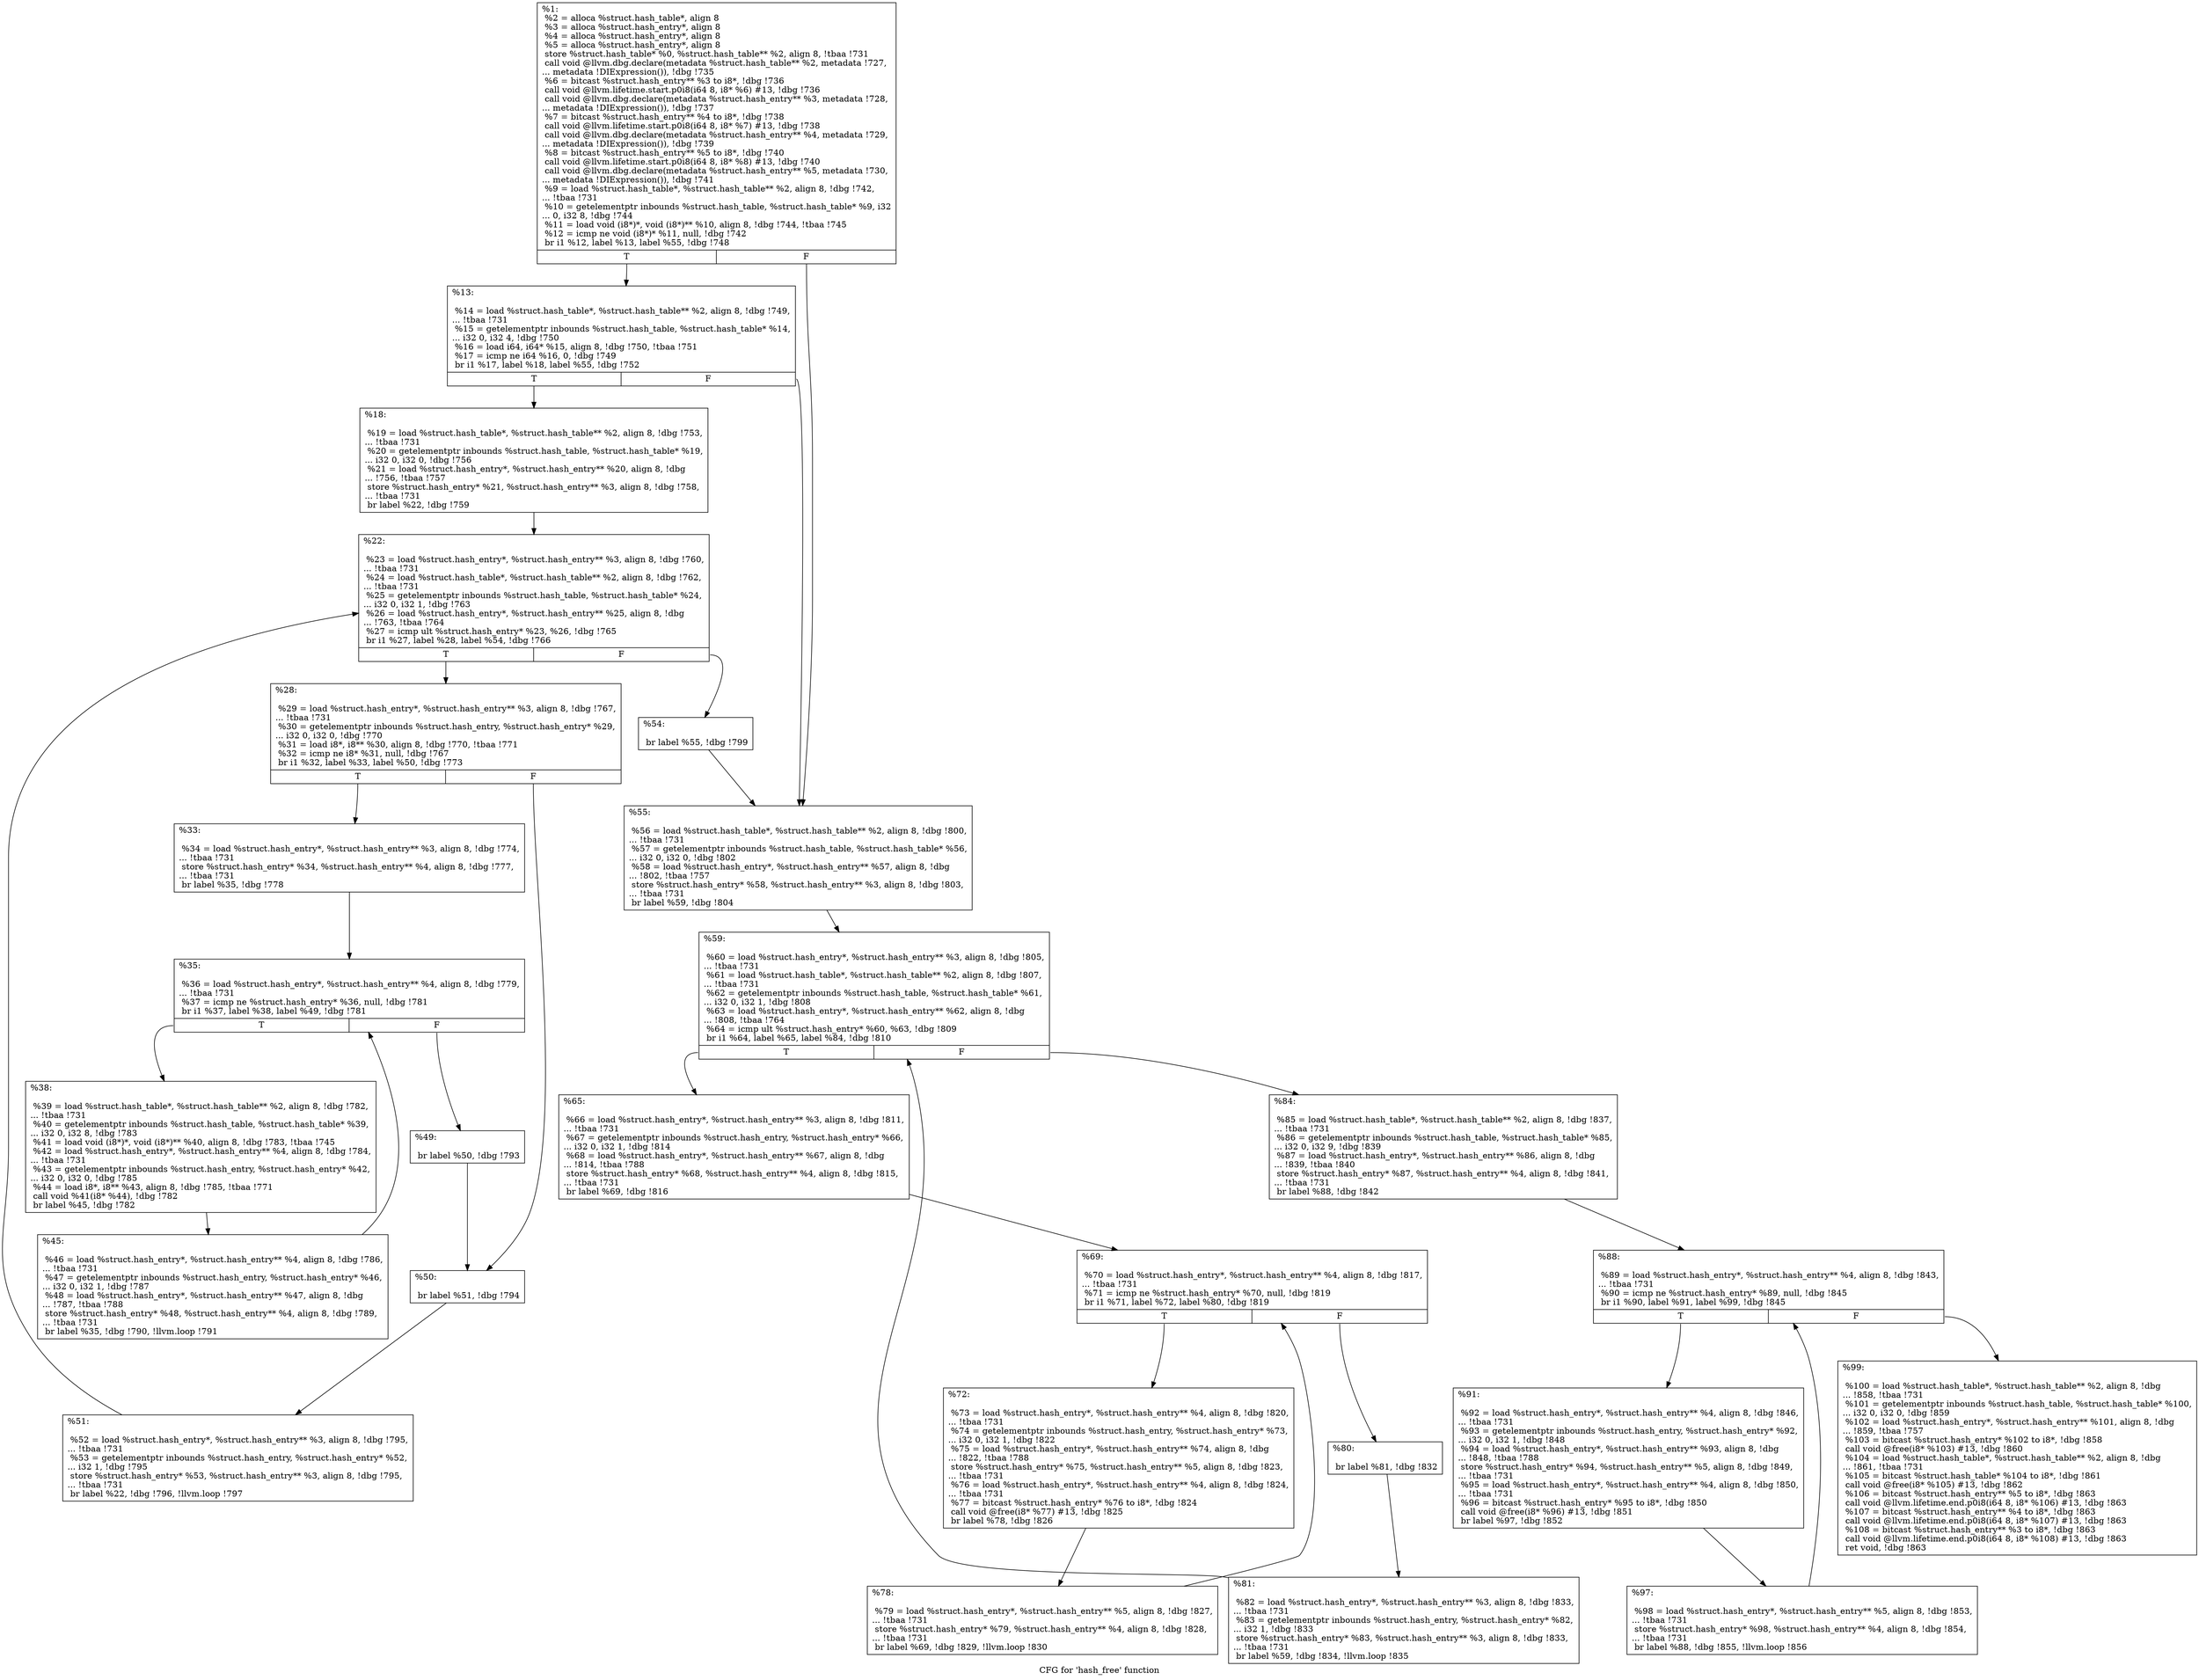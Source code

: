 digraph "CFG for 'hash_free' function" {
	label="CFG for 'hash_free' function";

	Node0x24f57e0 [shape=record,label="{%1:\l  %2 = alloca %struct.hash_table*, align 8\l  %3 = alloca %struct.hash_entry*, align 8\l  %4 = alloca %struct.hash_entry*, align 8\l  %5 = alloca %struct.hash_entry*, align 8\l  store %struct.hash_table* %0, %struct.hash_table** %2, align 8, !tbaa !731\l  call void @llvm.dbg.declare(metadata %struct.hash_table** %2, metadata !727,\l... metadata !DIExpression()), !dbg !735\l  %6 = bitcast %struct.hash_entry** %3 to i8*, !dbg !736\l  call void @llvm.lifetime.start.p0i8(i64 8, i8* %6) #13, !dbg !736\l  call void @llvm.dbg.declare(metadata %struct.hash_entry** %3, metadata !728,\l... metadata !DIExpression()), !dbg !737\l  %7 = bitcast %struct.hash_entry** %4 to i8*, !dbg !738\l  call void @llvm.lifetime.start.p0i8(i64 8, i8* %7) #13, !dbg !738\l  call void @llvm.dbg.declare(metadata %struct.hash_entry** %4, metadata !729,\l... metadata !DIExpression()), !dbg !739\l  %8 = bitcast %struct.hash_entry** %5 to i8*, !dbg !740\l  call void @llvm.lifetime.start.p0i8(i64 8, i8* %8) #13, !dbg !740\l  call void @llvm.dbg.declare(metadata %struct.hash_entry** %5, metadata !730,\l... metadata !DIExpression()), !dbg !741\l  %9 = load %struct.hash_table*, %struct.hash_table** %2, align 8, !dbg !742,\l... !tbaa !731\l  %10 = getelementptr inbounds %struct.hash_table, %struct.hash_table* %9, i32\l... 0, i32 8, !dbg !744\l  %11 = load void (i8*)*, void (i8*)** %10, align 8, !dbg !744, !tbaa !745\l  %12 = icmp ne void (i8*)* %11, null, !dbg !742\l  br i1 %12, label %13, label %55, !dbg !748\l|{<s0>T|<s1>F}}"];
	Node0x24f57e0:s0 -> Node0x24fa3c0;
	Node0x24f57e0:s1 -> Node0x24fa780;
	Node0x24fa3c0 [shape=record,label="{%13:\l\l  %14 = load %struct.hash_table*, %struct.hash_table** %2, align 8, !dbg !749,\l... !tbaa !731\l  %15 = getelementptr inbounds %struct.hash_table, %struct.hash_table* %14,\l... i32 0, i32 4, !dbg !750\l  %16 = load i64, i64* %15, align 8, !dbg !750, !tbaa !751\l  %17 = icmp ne i64 %16, 0, !dbg !749\l  br i1 %17, label %18, label %55, !dbg !752\l|{<s0>T|<s1>F}}"];
	Node0x24fa3c0:s0 -> Node0x24fa410;
	Node0x24fa3c0:s1 -> Node0x24fa780;
	Node0x24fa410 [shape=record,label="{%18:\l\l  %19 = load %struct.hash_table*, %struct.hash_table** %2, align 8, !dbg !753,\l... !tbaa !731\l  %20 = getelementptr inbounds %struct.hash_table, %struct.hash_table* %19,\l... i32 0, i32 0, !dbg !756\l  %21 = load %struct.hash_entry*, %struct.hash_entry** %20, align 8, !dbg\l... !756, !tbaa !757\l  store %struct.hash_entry* %21, %struct.hash_entry** %3, align 8, !dbg !758,\l... !tbaa !731\l  br label %22, !dbg !759\l}"];
	Node0x24fa410 -> Node0x24fa460;
	Node0x24fa460 [shape=record,label="{%22:\l\l  %23 = load %struct.hash_entry*, %struct.hash_entry** %3, align 8, !dbg !760,\l... !tbaa !731\l  %24 = load %struct.hash_table*, %struct.hash_table** %2, align 8, !dbg !762,\l... !tbaa !731\l  %25 = getelementptr inbounds %struct.hash_table, %struct.hash_table* %24,\l... i32 0, i32 1, !dbg !763\l  %26 = load %struct.hash_entry*, %struct.hash_entry** %25, align 8, !dbg\l... !763, !tbaa !764\l  %27 = icmp ult %struct.hash_entry* %23, %26, !dbg !765\l  br i1 %27, label %28, label %54, !dbg !766\l|{<s0>T|<s1>F}}"];
	Node0x24fa460:s0 -> Node0x24fa4b0;
	Node0x24fa460:s1 -> Node0x24fa730;
	Node0x24fa4b0 [shape=record,label="{%28:\l\l  %29 = load %struct.hash_entry*, %struct.hash_entry** %3, align 8, !dbg !767,\l... !tbaa !731\l  %30 = getelementptr inbounds %struct.hash_entry, %struct.hash_entry* %29,\l... i32 0, i32 0, !dbg !770\l  %31 = load i8*, i8** %30, align 8, !dbg !770, !tbaa !771\l  %32 = icmp ne i8* %31, null, !dbg !767\l  br i1 %32, label %33, label %50, !dbg !773\l|{<s0>T|<s1>F}}"];
	Node0x24fa4b0:s0 -> Node0x24fa500;
	Node0x24fa4b0:s1 -> Node0x24fa690;
	Node0x24fa500 [shape=record,label="{%33:\l\l  %34 = load %struct.hash_entry*, %struct.hash_entry** %3, align 8, !dbg !774,\l... !tbaa !731\l  store %struct.hash_entry* %34, %struct.hash_entry** %4, align 8, !dbg !777,\l... !tbaa !731\l  br label %35, !dbg !778\l}"];
	Node0x24fa500 -> Node0x24fa550;
	Node0x24fa550 [shape=record,label="{%35:\l\l  %36 = load %struct.hash_entry*, %struct.hash_entry** %4, align 8, !dbg !779,\l... !tbaa !731\l  %37 = icmp ne %struct.hash_entry* %36, null, !dbg !781\l  br i1 %37, label %38, label %49, !dbg !781\l|{<s0>T|<s1>F}}"];
	Node0x24fa550:s0 -> Node0x24fa5a0;
	Node0x24fa550:s1 -> Node0x24fa640;
	Node0x24fa5a0 [shape=record,label="{%38:\l\l  %39 = load %struct.hash_table*, %struct.hash_table** %2, align 8, !dbg !782,\l... !tbaa !731\l  %40 = getelementptr inbounds %struct.hash_table, %struct.hash_table* %39,\l... i32 0, i32 8, !dbg !783\l  %41 = load void (i8*)*, void (i8*)** %40, align 8, !dbg !783, !tbaa !745\l  %42 = load %struct.hash_entry*, %struct.hash_entry** %4, align 8, !dbg !784,\l... !tbaa !731\l  %43 = getelementptr inbounds %struct.hash_entry, %struct.hash_entry* %42,\l... i32 0, i32 0, !dbg !785\l  %44 = load i8*, i8** %43, align 8, !dbg !785, !tbaa !771\l  call void %41(i8* %44), !dbg !782\l  br label %45, !dbg !782\l}"];
	Node0x24fa5a0 -> Node0x24fa5f0;
	Node0x24fa5f0 [shape=record,label="{%45:\l\l  %46 = load %struct.hash_entry*, %struct.hash_entry** %4, align 8, !dbg !786,\l... !tbaa !731\l  %47 = getelementptr inbounds %struct.hash_entry, %struct.hash_entry* %46,\l... i32 0, i32 1, !dbg !787\l  %48 = load %struct.hash_entry*, %struct.hash_entry** %47, align 8, !dbg\l... !787, !tbaa !788\l  store %struct.hash_entry* %48, %struct.hash_entry** %4, align 8, !dbg !789,\l... !tbaa !731\l  br label %35, !dbg !790, !llvm.loop !791\l}"];
	Node0x24fa5f0 -> Node0x24fa550;
	Node0x24fa640 [shape=record,label="{%49:\l\l  br label %50, !dbg !793\l}"];
	Node0x24fa640 -> Node0x24fa690;
	Node0x24fa690 [shape=record,label="{%50:\l\l  br label %51, !dbg !794\l}"];
	Node0x24fa690 -> Node0x24fa6e0;
	Node0x24fa6e0 [shape=record,label="{%51:\l\l  %52 = load %struct.hash_entry*, %struct.hash_entry** %3, align 8, !dbg !795,\l... !tbaa !731\l  %53 = getelementptr inbounds %struct.hash_entry, %struct.hash_entry* %52,\l... i32 1, !dbg !795\l  store %struct.hash_entry* %53, %struct.hash_entry** %3, align 8, !dbg !795,\l... !tbaa !731\l  br label %22, !dbg !796, !llvm.loop !797\l}"];
	Node0x24fa6e0 -> Node0x24fa460;
	Node0x24fa730 [shape=record,label="{%54:\l\l  br label %55, !dbg !799\l}"];
	Node0x24fa730 -> Node0x24fa780;
	Node0x24fa780 [shape=record,label="{%55:\l\l  %56 = load %struct.hash_table*, %struct.hash_table** %2, align 8, !dbg !800,\l... !tbaa !731\l  %57 = getelementptr inbounds %struct.hash_table, %struct.hash_table* %56,\l... i32 0, i32 0, !dbg !802\l  %58 = load %struct.hash_entry*, %struct.hash_entry** %57, align 8, !dbg\l... !802, !tbaa !757\l  store %struct.hash_entry* %58, %struct.hash_entry** %3, align 8, !dbg !803,\l... !tbaa !731\l  br label %59, !dbg !804\l}"];
	Node0x24fa780 -> Node0x24fa7d0;
	Node0x24fa7d0 [shape=record,label="{%59:\l\l  %60 = load %struct.hash_entry*, %struct.hash_entry** %3, align 8, !dbg !805,\l... !tbaa !731\l  %61 = load %struct.hash_table*, %struct.hash_table** %2, align 8, !dbg !807,\l... !tbaa !731\l  %62 = getelementptr inbounds %struct.hash_table, %struct.hash_table* %61,\l... i32 0, i32 1, !dbg !808\l  %63 = load %struct.hash_entry*, %struct.hash_entry** %62, align 8, !dbg\l... !808, !tbaa !764\l  %64 = icmp ult %struct.hash_entry* %60, %63, !dbg !809\l  br i1 %64, label %65, label %84, !dbg !810\l|{<s0>T|<s1>F}}"];
	Node0x24fa7d0:s0 -> Node0x24fa820;
	Node0x24fa7d0:s1 -> Node0x24faa00;
	Node0x24fa820 [shape=record,label="{%65:\l\l  %66 = load %struct.hash_entry*, %struct.hash_entry** %3, align 8, !dbg !811,\l... !tbaa !731\l  %67 = getelementptr inbounds %struct.hash_entry, %struct.hash_entry* %66,\l... i32 0, i32 1, !dbg !814\l  %68 = load %struct.hash_entry*, %struct.hash_entry** %67, align 8, !dbg\l... !814, !tbaa !788\l  store %struct.hash_entry* %68, %struct.hash_entry** %4, align 8, !dbg !815,\l... !tbaa !731\l  br label %69, !dbg !816\l}"];
	Node0x24fa820 -> Node0x24fa870;
	Node0x24fa870 [shape=record,label="{%69:\l\l  %70 = load %struct.hash_entry*, %struct.hash_entry** %4, align 8, !dbg !817,\l... !tbaa !731\l  %71 = icmp ne %struct.hash_entry* %70, null, !dbg !819\l  br i1 %71, label %72, label %80, !dbg !819\l|{<s0>T|<s1>F}}"];
	Node0x24fa870:s0 -> Node0x24fa8c0;
	Node0x24fa870:s1 -> Node0x24fa960;
	Node0x24fa8c0 [shape=record,label="{%72:\l\l  %73 = load %struct.hash_entry*, %struct.hash_entry** %4, align 8, !dbg !820,\l... !tbaa !731\l  %74 = getelementptr inbounds %struct.hash_entry, %struct.hash_entry* %73,\l... i32 0, i32 1, !dbg !822\l  %75 = load %struct.hash_entry*, %struct.hash_entry** %74, align 8, !dbg\l... !822, !tbaa !788\l  store %struct.hash_entry* %75, %struct.hash_entry** %5, align 8, !dbg !823,\l... !tbaa !731\l  %76 = load %struct.hash_entry*, %struct.hash_entry** %4, align 8, !dbg !824,\l... !tbaa !731\l  %77 = bitcast %struct.hash_entry* %76 to i8*, !dbg !824\l  call void @free(i8* %77) #13, !dbg !825\l  br label %78, !dbg !826\l}"];
	Node0x24fa8c0 -> Node0x24fa910;
	Node0x24fa910 [shape=record,label="{%78:\l\l  %79 = load %struct.hash_entry*, %struct.hash_entry** %5, align 8, !dbg !827,\l... !tbaa !731\l  store %struct.hash_entry* %79, %struct.hash_entry** %4, align 8, !dbg !828,\l... !tbaa !731\l  br label %69, !dbg !829, !llvm.loop !830\l}"];
	Node0x24fa910 -> Node0x24fa870;
	Node0x24fa960 [shape=record,label="{%80:\l\l  br label %81, !dbg !832\l}"];
	Node0x24fa960 -> Node0x24fa9b0;
	Node0x24fa9b0 [shape=record,label="{%81:\l\l  %82 = load %struct.hash_entry*, %struct.hash_entry** %3, align 8, !dbg !833,\l... !tbaa !731\l  %83 = getelementptr inbounds %struct.hash_entry, %struct.hash_entry* %82,\l... i32 1, !dbg !833\l  store %struct.hash_entry* %83, %struct.hash_entry** %3, align 8, !dbg !833,\l... !tbaa !731\l  br label %59, !dbg !834, !llvm.loop !835\l}"];
	Node0x24fa9b0 -> Node0x24fa7d0;
	Node0x24faa00 [shape=record,label="{%84:\l\l  %85 = load %struct.hash_table*, %struct.hash_table** %2, align 8, !dbg !837,\l... !tbaa !731\l  %86 = getelementptr inbounds %struct.hash_table, %struct.hash_table* %85,\l... i32 0, i32 9, !dbg !839\l  %87 = load %struct.hash_entry*, %struct.hash_entry** %86, align 8, !dbg\l... !839, !tbaa !840\l  store %struct.hash_entry* %87, %struct.hash_entry** %4, align 8, !dbg !841,\l... !tbaa !731\l  br label %88, !dbg !842\l}"];
	Node0x24faa00 -> Node0x24faa50;
	Node0x24faa50 [shape=record,label="{%88:\l\l  %89 = load %struct.hash_entry*, %struct.hash_entry** %4, align 8, !dbg !843,\l... !tbaa !731\l  %90 = icmp ne %struct.hash_entry* %89, null, !dbg !845\l  br i1 %90, label %91, label %99, !dbg !845\l|{<s0>T|<s1>F}}"];
	Node0x24faa50:s0 -> Node0x24faaa0;
	Node0x24faa50:s1 -> Node0x24fab40;
	Node0x24faaa0 [shape=record,label="{%91:\l\l  %92 = load %struct.hash_entry*, %struct.hash_entry** %4, align 8, !dbg !846,\l... !tbaa !731\l  %93 = getelementptr inbounds %struct.hash_entry, %struct.hash_entry* %92,\l... i32 0, i32 1, !dbg !848\l  %94 = load %struct.hash_entry*, %struct.hash_entry** %93, align 8, !dbg\l... !848, !tbaa !788\l  store %struct.hash_entry* %94, %struct.hash_entry** %5, align 8, !dbg !849,\l... !tbaa !731\l  %95 = load %struct.hash_entry*, %struct.hash_entry** %4, align 8, !dbg !850,\l... !tbaa !731\l  %96 = bitcast %struct.hash_entry* %95 to i8*, !dbg !850\l  call void @free(i8* %96) #13, !dbg !851\l  br label %97, !dbg !852\l}"];
	Node0x24faaa0 -> Node0x24faaf0;
	Node0x24faaf0 [shape=record,label="{%97:\l\l  %98 = load %struct.hash_entry*, %struct.hash_entry** %5, align 8, !dbg !853,\l... !tbaa !731\l  store %struct.hash_entry* %98, %struct.hash_entry** %4, align 8, !dbg !854,\l... !tbaa !731\l  br label %88, !dbg !855, !llvm.loop !856\l}"];
	Node0x24faaf0 -> Node0x24faa50;
	Node0x24fab40 [shape=record,label="{%99:\l\l  %100 = load %struct.hash_table*, %struct.hash_table** %2, align 8, !dbg\l... !858, !tbaa !731\l  %101 = getelementptr inbounds %struct.hash_table, %struct.hash_table* %100,\l... i32 0, i32 0, !dbg !859\l  %102 = load %struct.hash_entry*, %struct.hash_entry** %101, align 8, !dbg\l... !859, !tbaa !757\l  %103 = bitcast %struct.hash_entry* %102 to i8*, !dbg !858\l  call void @free(i8* %103) #13, !dbg !860\l  %104 = load %struct.hash_table*, %struct.hash_table** %2, align 8, !dbg\l... !861, !tbaa !731\l  %105 = bitcast %struct.hash_table* %104 to i8*, !dbg !861\l  call void @free(i8* %105) #13, !dbg !862\l  %106 = bitcast %struct.hash_entry** %5 to i8*, !dbg !863\l  call void @llvm.lifetime.end.p0i8(i64 8, i8* %106) #13, !dbg !863\l  %107 = bitcast %struct.hash_entry** %4 to i8*, !dbg !863\l  call void @llvm.lifetime.end.p0i8(i64 8, i8* %107) #13, !dbg !863\l  %108 = bitcast %struct.hash_entry** %3 to i8*, !dbg !863\l  call void @llvm.lifetime.end.p0i8(i64 8, i8* %108) #13, !dbg !863\l  ret void, !dbg !863\l}"];
}
